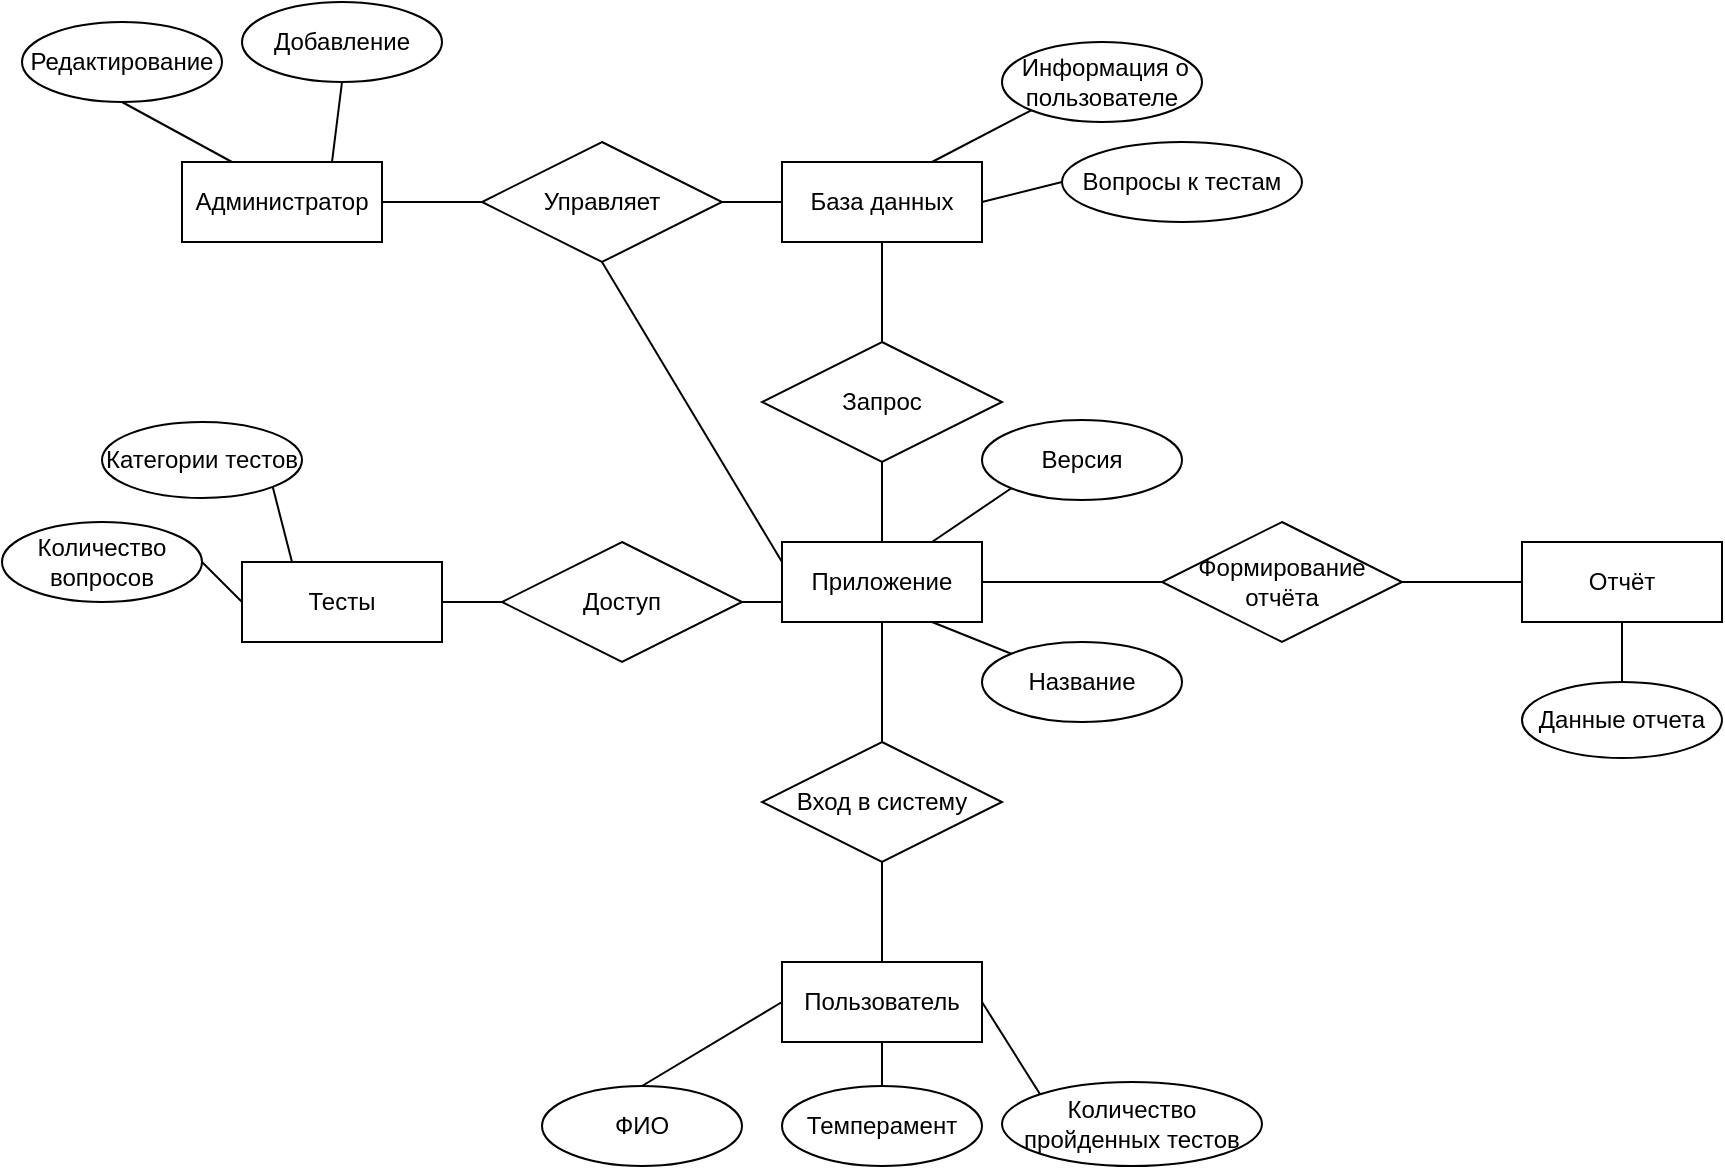 <mxfile version="13.0.3" type="device"><diagram id="R-L-o5SEfQKaGAPF0vq2" name="Страница 1"><mxGraphModel dx="1486" dy="626" grid="0" gridSize="10" guides="1" tooltips="1" connect="1" arrows="1" fold="1" page="0" pageScale="1" pageWidth="827" pageHeight="1169" math="0" shadow="0"><root><mxCell id="0"/><mxCell id="1" parent="0"/><mxCell id="sP67wLXeJpBBJD9dUtVA-1" value="Приложение" style="whiteSpace=wrap;html=1;align=center;" parent="1" vertex="1"><mxGeometry x="320" y="280" width="100" height="40" as="geometry"/></mxCell><mxCell id="sP67wLXeJpBBJD9dUtVA-3" value="Тесты" style="whiteSpace=wrap;html=1;align=center;" parent="1" vertex="1"><mxGeometry x="50" y="290" width="100" height="40" as="geometry"/></mxCell><mxCell id="sP67wLXeJpBBJD9dUtVA-4" value="Отчёт" style="whiteSpace=wrap;html=1;align=center;" parent="1" vertex="1"><mxGeometry x="690" y="280" width="100" height="40" as="geometry"/></mxCell><mxCell id="sP67wLXeJpBBJD9dUtVA-5" value="Пользователь" style="whiteSpace=wrap;html=1;align=center;" parent="1" vertex="1"><mxGeometry x="320" y="490" width="100" height="40" as="geometry"/></mxCell><mxCell id="sP67wLXeJpBBJD9dUtVA-6" value="Администратор" style="whiteSpace=wrap;html=1;align=center;" parent="1" vertex="1"><mxGeometry x="20" y="90" width="100" height="40" as="geometry"/></mxCell><mxCell id="sP67wLXeJpBBJD9dUtVA-8" value="" style="endArrow=none;html=1;rounded=0;entryX=0.5;entryY=0;entryDx=0;entryDy=0;" parent="1" target="sP67wLXeJpBBJD9dUtVA-5" edge="1"><mxGeometry relative="1" as="geometry"><mxPoint x="370" y="440" as="sourcePoint"/><mxPoint x="280" y="420" as="targetPoint"/></mxGeometry></mxCell><mxCell id="sP67wLXeJpBBJD9dUtVA-9" value="Вход в систему" style="shape=rhombus;perimeter=rhombusPerimeter;whiteSpace=wrap;html=1;align=center;" parent="1" vertex="1"><mxGeometry x="310" y="380" width="120" height="60" as="geometry"/></mxCell><mxCell id="sP67wLXeJpBBJD9dUtVA-10" value="" style="endArrow=none;html=1;rounded=0;entryX=0.5;entryY=0;entryDx=0;entryDy=0;exitX=0.5;exitY=1;exitDx=0;exitDy=0;" parent="1" source="sP67wLXeJpBBJD9dUtVA-1" target="sP67wLXeJpBBJD9dUtVA-9" edge="1"><mxGeometry relative="1" as="geometry"><mxPoint x="380" y="450" as="sourcePoint"/><mxPoint x="380" y="490" as="targetPoint"/></mxGeometry></mxCell><mxCell id="sP67wLXeJpBBJD9dUtVA-11" value="" style="endArrow=none;html=1;rounded=0;entryX=1;entryY=0.5;entryDx=0;entryDy=0;exitX=0;exitY=0.75;exitDx=0;exitDy=0;" parent="1" source="sP67wLXeJpBBJD9dUtVA-1" target="sP67wLXeJpBBJD9dUtVA-12" edge="1"><mxGeometry relative="1" as="geometry"><mxPoint x="420" y="300" as="sourcePoint"/><mxPoint x="470" y="300" as="targetPoint"/></mxGeometry></mxCell><mxCell id="sP67wLXeJpBBJD9dUtVA-12" value="Доступ" style="shape=rhombus;perimeter=rhombusPerimeter;whiteSpace=wrap;html=1;align=center;" parent="1" vertex="1"><mxGeometry x="180" y="280" width="120" height="60" as="geometry"/></mxCell><mxCell id="sP67wLXeJpBBJD9dUtVA-15" value="Формирование отчёта" style="shape=rhombus;perimeter=rhombusPerimeter;whiteSpace=wrap;html=1;align=center;" parent="1" vertex="1"><mxGeometry x="510" y="270" width="120" height="60" as="geometry"/></mxCell><mxCell id="sP67wLXeJpBBJD9dUtVA-19" value="" style="endArrow=none;html=1;rounded=0;entryX=0;entryY=0.5;entryDx=0;entryDy=0;exitX=1;exitY=0.5;exitDx=0;exitDy=0;" parent="1" source="sP67wLXeJpBBJD9dUtVA-1" target="sP67wLXeJpBBJD9dUtVA-15" edge="1"><mxGeometry relative="1" as="geometry"><mxPoint x="410" y="290" as="sourcePoint"/><mxPoint x="380" y="390" as="targetPoint"/></mxGeometry></mxCell><mxCell id="sP67wLXeJpBBJD9dUtVA-20" value="" style="endArrow=none;html=1;rounded=0;entryX=1;entryY=0.5;entryDx=0;entryDy=0;exitX=0;exitY=0.5;exitDx=0;exitDy=0;" parent="1" source="sP67wLXeJpBBJD9dUtVA-4" target="sP67wLXeJpBBJD9dUtVA-15" edge="1"><mxGeometry relative="1" as="geometry"><mxPoint x="380" y="290" as="sourcePoint"/><mxPoint x="380" y="240" as="targetPoint"/></mxGeometry></mxCell><mxCell id="sP67wLXeJpBBJD9dUtVA-21" value="" style="endArrow=none;html=1;rounded=0;exitX=1;exitY=0.5;exitDx=0;exitDy=0;entryX=0;entryY=0.5;entryDx=0;entryDy=0;" parent="1" source="sP67wLXeJpBBJD9dUtVA-6" target="sP67wLXeJpBBJD9dUtVA-22" edge="1"><mxGeometry relative="1" as="geometry"><mxPoint x="80" y="360" as="sourcePoint"/><mxPoint x="220" y="300" as="targetPoint"/></mxGeometry></mxCell><mxCell id="sP67wLXeJpBBJD9dUtVA-22" value="Управляет" style="shape=rhombus;perimeter=rhombusPerimeter;whiteSpace=wrap;html=1;align=center;" parent="1" vertex="1"><mxGeometry x="170" y="80" width="120" height="60" as="geometry"/></mxCell><mxCell id="sP67wLXeJpBBJD9dUtVA-24" value="" style="endArrow=none;html=1;rounded=0;exitX=0.5;exitY=1;exitDx=0;exitDy=0;entryX=0;entryY=0.25;entryDx=0;entryDy=0;" parent="1" source="sP67wLXeJpBBJD9dUtVA-22" target="sP67wLXeJpBBJD9dUtVA-1" edge="1"><mxGeometry relative="1" as="geometry"><mxPoint x="330" y="290" as="sourcePoint"/><mxPoint x="490" y="290" as="targetPoint"/></mxGeometry></mxCell><mxCell id="sP67wLXeJpBBJD9dUtVA-27" value="База данных" style="whiteSpace=wrap;html=1;align=center;" parent="1" vertex="1"><mxGeometry x="320" y="90" width="100" height="40" as="geometry"/></mxCell><mxCell id="sP67wLXeJpBBJD9dUtVA-30" value="" style="endArrow=none;html=1;rounded=0;exitX=0;exitY=0.5;exitDx=0;exitDy=0;entryX=1;entryY=0.5;entryDx=0;entryDy=0;" parent="1" source="sP67wLXeJpBBJD9dUtVA-27" target="sP67wLXeJpBBJD9dUtVA-22" edge="1"><mxGeometry relative="1" as="geometry"><mxPoint x="100" y="290" as="sourcePoint"/><mxPoint x="290" y="110" as="targetPoint"/></mxGeometry></mxCell><mxCell id="sP67wLXeJpBBJD9dUtVA-31" value="" style="endArrow=none;html=1;rounded=0;exitX=0.5;exitY=0;exitDx=0;exitDy=0;entryX=0.5;entryY=1;entryDx=0;entryDy=0;edgeStyle=orthogonalEdgeStyle;" parent="1" source="sP67wLXeJpBBJD9dUtVA-1" target="sP67wLXeJpBBJD9dUtVA-32" edge="1"><mxGeometry relative="1" as="geometry"><mxPoint x="330" y="290" as="sourcePoint"/><mxPoint x="280" y="230" as="targetPoint"/></mxGeometry></mxCell><mxCell id="sP67wLXeJpBBJD9dUtVA-32" value="Запрос" style="shape=rhombus;perimeter=rhombusPerimeter;whiteSpace=wrap;html=1;align=center;" parent="1" vertex="1"><mxGeometry x="310" y="180" width="120" height="60" as="geometry"/></mxCell><mxCell id="sP67wLXeJpBBJD9dUtVA-34" value="" style="endArrow=none;html=1;rounded=0;entryX=0;entryY=0.5;entryDx=0;entryDy=0;exitX=0.5;exitY=0;exitDx=0;exitDy=0;" parent="1" source="sP67wLXeJpBBJD9dUtVA-35" target="sP67wLXeJpBBJD9dUtVA-5" edge="1"><mxGeometry relative="1" as="geometry"><mxPoint x="270" y="510" as="sourcePoint"/><mxPoint x="290" y="500" as="targetPoint"/></mxGeometry></mxCell><mxCell id="sP67wLXeJpBBJD9dUtVA-35" value="ФИО" style="ellipse;whiteSpace=wrap;html=1;align=center;" parent="1" vertex="1"><mxGeometry x="200" y="552" width="100" height="40" as="geometry"/></mxCell><mxCell id="sP67wLXeJpBBJD9dUtVA-36" value="Темперамент" style="ellipse;whiteSpace=wrap;html=1;align=center;" parent="1" vertex="1"><mxGeometry x="320" y="552" width="100" height="40" as="geometry"/></mxCell><mxCell id="sP67wLXeJpBBJD9dUtVA-38" value="Количество пройденных тестов" style="ellipse;whiteSpace=wrap;html=1;align=center;" parent="1" vertex="1"><mxGeometry x="430" y="550" width="130" height="42" as="geometry"/></mxCell><mxCell id="sP67wLXeJpBBJD9dUtVA-39" value="" style="endArrow=none;html=1;rounded=0;exitX=0.5;exitY=0;exitDx=0;exitDy=0;entryX=0.5;entryY=1;entryDx=0;entryDy=0;" parent="1" source="sP67wLXeJpBBJD9dUtVA-36" target="sP67wLXeJpBBJD9dUtVA-5" edge="1"><mxGeometry relative="1" as="geometry"><mxPoint x="250" y="540" as="sourcePoint"/><mxPoint x="330" y="540" as="targetPoint"/></mxGeometry></mxCell><mxCell id="sP67wLXeJpBBJD9dUtVA-40" value="" style="endArrow=none;html=1;rounded=0;entryX=1;entryY=0.5;entryDx=0;entryDy=0;exitX=0;exitY=0;exitDx=0;exitDy=0;" parent="1" source="sP67wLXeJpBBJD9dUtVA-38" target="sP67wLXeJpBBJD9dUtVA-5" edge="1"><mxGeometry relative="1" as="geometry"><mxPoint x="250" y="540" as="sourcePoint"/><mxPoint x="330" y="520" as="targetPoint"/></mxGeometry></mxCell><mxCell id="sP67wLXeJpBBJD9dUtVA-42" value="Данные отчета" style="ellipse;whiteSpace=wrap;html=1;align=center;" parent="1" vertex="1"><mxGeometry x="690" y="350" width="100" height="38" as="geometry"/></mxCell><mxCell id="sP67wLXeJpBBJD9dUtVA-43" value="Количество вопросов" style="ellipse;whiteSpace=wrap;html=1;align=center;" parent="1" vertex="1"><mxGeometry x="-70" y="270" width="100" height="40" as="geometry"/></mxCell><mxCell id="sP67wLXeJpBBJD9dUtVA-45" value="Категории тестов" style="ellipse;whiteSpace=wrap;html=1;align=center;" parent="1" vertex="1"><mxGeometry x="-20" y="220" width="100" height="38" as="geometry"/></mxCell><mxCell id="sP67wLXeJpBBJD9dUtVA-46" value="Название" style="ellipse;whiteSpace=wrap;html=1;align=center;" parent="1" vertex="1"><mxGeometry x="420" y="330" width="100" height="40" as="geometry"/></mxCell><mxCell id="sP67wLXeJpBBJD9dUtVA-47" value="Версия" style="ellipse;whiteSpace=wrap;html=1;align=center;" parent="1" vertex="1"><mxGeometry x="420" y="219" width="100" height="40" as="geometry"/></mxCell><mxCell id="sP67wLXeJpBBJD9dUtVA-48" value="Добавление" style="ellipse;whiteSpace=wrap;html=1;align=center;" parent="1" vertex="1"><mxGeometry x="50" y="10" width="100" height="40" as="geometry"/></mxCell><mxCell id="sP67wLXeJpBBJD9dUtVA-53" value="" style="endArrow=none;html=1;rounded=0;exitX=0.5;exitY=1;exitDx=0;exitDy=0;entryX=0.5;entryY=0;entryDx=0;entryDy=0;" parent="1" source="sP67wLXeJpBBJD9dUtVA-27" target="sP67wLXeJpBBJD9dUtVA-32" edge="1"><mxGeometry relative="1" as="geometry"><mxPoint x="330" y="120" as="sourcePoint"/><mxPoint x="100" y="190" as="targetPoint"/></mxGeometry></mxCell><mxCell id="sP67wLXeJpBBJD9dUtVA-54" value="" style="endArrow=none;html=1;rounded=0;exitX=1;exitY=0.5;exitDx=0;exitDy=0;entryX=0;entryY=0.5;entryDx=0;entryDy=0;" parent="1" source="sP67wLXeJpBBJD9dUtVA-3" target="sP67wLXeJpBBJD9dUtVA-12" edge="1"><mxGeometry relative="1" as="geometry"><mxPoint x="105" y="140" as="sourcePoint"/><mxPoint x="190" y="250" as="targetPoint"/></mxGeometry></mxCell><mxCell id="sP67wLXeJpBBJD9dUtVA-55" value="" style="endArrow=none;html=1;rounded=0;exitX=1;exitY=1;exitDx=0;exitDy=0;entryX=0.25;entryY=0;entryDx=0;entryDy=0;" parent="1" source="sP67wLXeJpBBJD9dUtVA-45" target="sP67wLXeJpBBJD9dUtVA-3" edge="1"><mxGeometry relative="1" as="geometry"><mxPoint x="90" y="270" as="sourcePoint"/><mxPoint x="250" y="270" as="targetPoint"/></mxGeometry></mxCell><mxCell id="sP67wLXeJpBBJD9dUtVA-56" value="" style="endArrow=none;html=1;rounded=0;exitX=1;exitY=0.5;exitDx=0;exitDy=0;entryX=0;entryY=0.5;entryDx=0;entryDy=0;" parent="1" source="sP67wLXeJpBBJD9dUtVA-43" target="sP67wLXeJpBBJD9dUtVA-3" edge="1"><mxGeometry relative="1" as="geometry"><mxPoint x="55.355" y="262.435" as="sourcePoint"/><mxPoint x="50" y="300" as="targetPoint"/></mxGeometry></mxCell><mxCell id="sP67wLXeJpBBJD9dUtVA-57" value="" style="endArrow=none;html=1;rounded=0;entryX=0;entryY=0;entryDx=0;entryDy=0;exitX=0.75;exitY=1;exitDx=0;exitDy=0;" parent="1" source="sP67wLXeJpBBJD9dUtVA-1" target="sP67wLXeJpBBJD9dUtVA-46" edge="1"><mxGeometry relative="1" as="geometry"><mxPoint x="400" y="320" as="sourcePoint"/><mxPoint x="560" y="320" as="targetPoint"/></mxGeometry></mxCell><mxCell id="sP67wLXeJpBBJD9dUtVA-58" value="" style="endArrow=none;html=1;rounded=0;exitX=0.75;exitY=0;exitDx=0;exitDy=0;entryX=0;entryY=1;entryDx=0;entryDy=0;" parent="1" source="sP67wLXeJpBBJD9dUtVA-1" target="sP67wLXeJpBBJD9dUtVA-47" edge="1"><mxGeometry relative="1" as="geometry"><mxPoint x="430" y="270" as="sourcePoint"/><mxPoint x="590" y="270" as="targetPoint"/></mxGeometry></mxCell><mxCell id="sP67wLXeJpBBJD9dUtVA-59" value="" style="endArrow=none;html=1;rounded=0;entryX=0.5;entryY=1;entryDx=0;entryDy=0;exitX=0.5;exitY=0;exitDx=0;exitDy=0;" parent="1" source="sP67wLXeJpBBJD9dUtVA-42" target="sP67wLXeJpBBJD9dUtVA-4" edge="1"><mxGeometry relative="1" as="geometry"><mxPoint x="700" y="310" as="sourcePoint"/><mxPoint x="640" y="310" as="targetPoint"/></mxGeometry></mxCell><mxCell id="sP67wLXeJpBBJD9dUtVA-60" value="&amp;nbsp;Информация о пользователе" style="ellipse;whiteSpace=wrap;html=1;align=center;" parent="1" vertex="1"><mxGeometry x="430" y="30" width="100" height="40" as="geometry"/></mxCell><mxCell id="sP67wLXeJpBBJD9dUtVA-61" value="Вопросы к тестам" style="ellipse;whiteSpace=wrap;html=1;align=center;" parent="1" vertex="1"><mxGeometry x="460" y="80" width="120" height="40" as="geometry"/></mxCell><mxCell id="sP67wLXeJpBBJD9dUtVA-62" value="" style="endArrow=none;html=1;rounded=0;exitX=0.75;exitY=0;exitDx=0;exitDy=0;entryX=0;entryY=1;entryDx=0;entryDy=0;" parent="1" source="sP67wLXeJpBBJD9dUtVA-27" target="sP67wLXeJpBBJD9dUtVA-60" edge="1"><mxGeometry relative="1" as="geometry"><mxPoint x="130" y="120" as="sourcePoint"/><mxPoint x="180" y="120" as="targetPoint"/></mxGeometry></mxCell><mxCell id="sP67wLXeJpBBJD9dUtVA-63" value="" style="endArrow=none;html=1;rounded=0;exitX=1;exitY=0.5;exitDx=0;exitDy=0;entryX=0;entryY=0.5;entryDx=0;entryDy=0;" parent="1" source="sP67wLXeJpBBJD9dUtVA-27" target="sP67wLXeJpBBJD9dUtVA-61" edge="1"><mxGeometry relative="1" as="geometry"><mxPoint x="405" y="100" as="sourcePoint"/><mxPoint x="454.645" y="74.142" as="targetPoint"/></mxGeometry></mxCell><mxCell id="sP67wLXeJpBBJD9dUtVA-64" value="Редактирование" style="ellipse;whiteSpace=wrap;html=1;align=center;" parent="1" vertex="1"><mxGeometry x="-60" y="20" width="100" height="40" as="geometry"/></mxCell><mxCell id="sP67wLXeJpBBJD9dUtVA-65" value="" style="endArrow=none;html=1;rounded=0;exitX=0.5;exitY=1;exitDx=0;exitDy=0;entryX=0.25;entryY=0;entryDx=0;entryDy=0;" parent="1" source="sP67wLXeJpBBJD9dUtVA-64" target="sP67wLXeJpBBJD9dUtVA-6" edge="1"><mxGeometry relative="1" as="geometry"><mxPoint x="-20" y="120" as="sourcePoint"/><mxPoint x="140" y="120" as="targetPoint"/></mxGeometry></mxCell><mxCell id="sP67wLXeJpBBJD9dUtVA-66" value="" style="endArrow=none;html=1;rounded=0;exitX=0.5;exitY=1;exitDx=0;exitDy=0;entryX=0.75;entryY=0;entryDx=0;entryDy=0;" parent="1" source="sP67wLXeJpBBJD9dUtVA-48" target="sP67wLXeJpBBJD9dUtVA-6" edge="1"><mxGeometry relative="1" as="geometry"><mxPoint y="70" as="sourcePoint"/><mxPoint x="55" y="100" as="targetPoint"/></mxGeometry></mxCell></root></mxGraphModel></diagram></mxfile>